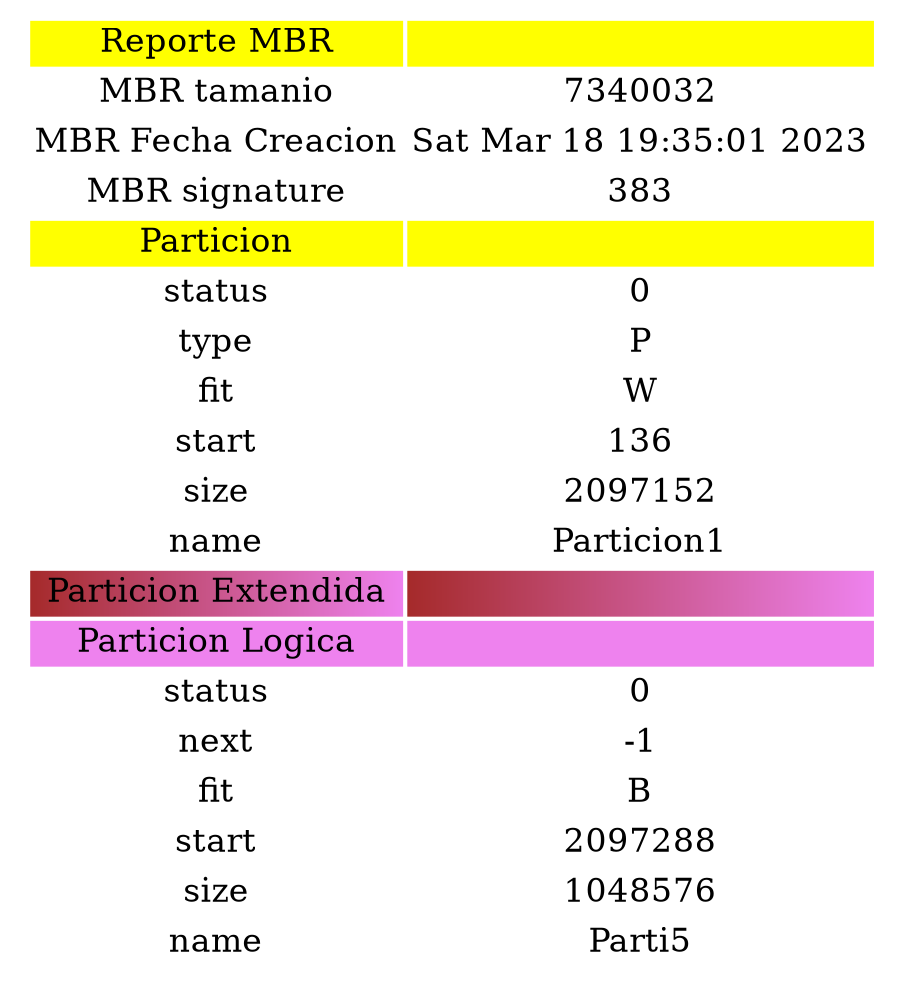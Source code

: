digraph g {
graph [];
node [
fontsize = "16"
shape = "record"
];
edge [];
 a0 [shape=none label=<<TABLE border="0">
<TR><TD bgcolor="yellow">Reporte MBR</TD>
<TD bgcolor="yellow"></TD></TR>
<TR><TD>MBR tamanio</TD>
<TD>
7340032
</TD></TR>
<TR><TD>MBR Fecha Creacion</TD>
<TD>
Sat Mar 18 19:35:01 2023

</TD></TR>
<TR><TD>MBR signature</TD>
<TD>
383
</TD></TR>
<TR><TD bgcolor="yellow">Particion</TD>
<TD bgcolor="yellow"></TD></TR>
<TR><TD>status</TD>
<TD>
0
</TD></TR>
<TR><TD>type</TD>
<TD>
P
</TD></TR>
<TR><TD>fit</TD>
<TD>
W
</TD></TR>
<TR><TD>start</TD>
<TD>
136
</TD></TR>
<TR><TD>size</TD>
<TD>
2097152
</TD></TR>
<TR><TD>name</TD>
<TD>
Particion1
</TD></TR>
<TR><TD bgcolor="brown:violet">Particion Extendida</TD><TD bgcolor="brown:violet"></TD></TR><TR><TD bgcolor="violet">Particion Logica</TD>
<TD bgcolor="violet"></TD></TR>
<TR><TD>status</TD>
<TD>
0
</TD></TR>
<TR><TD>next</TD>
<TD>
-1
</TD></TR>
<TR><TD>fit</TD>
<TD>
B
</TD></TR>
<TR><TD>start</TD>
<TD>
2097288
</TD></TR>
<TR><TD>size</TD>
<TD>
1048576
</TD></TR>
<TR><TD>name</TD>
<TD>
Parti5
</TD></TR>
 </TABLE>>];
}